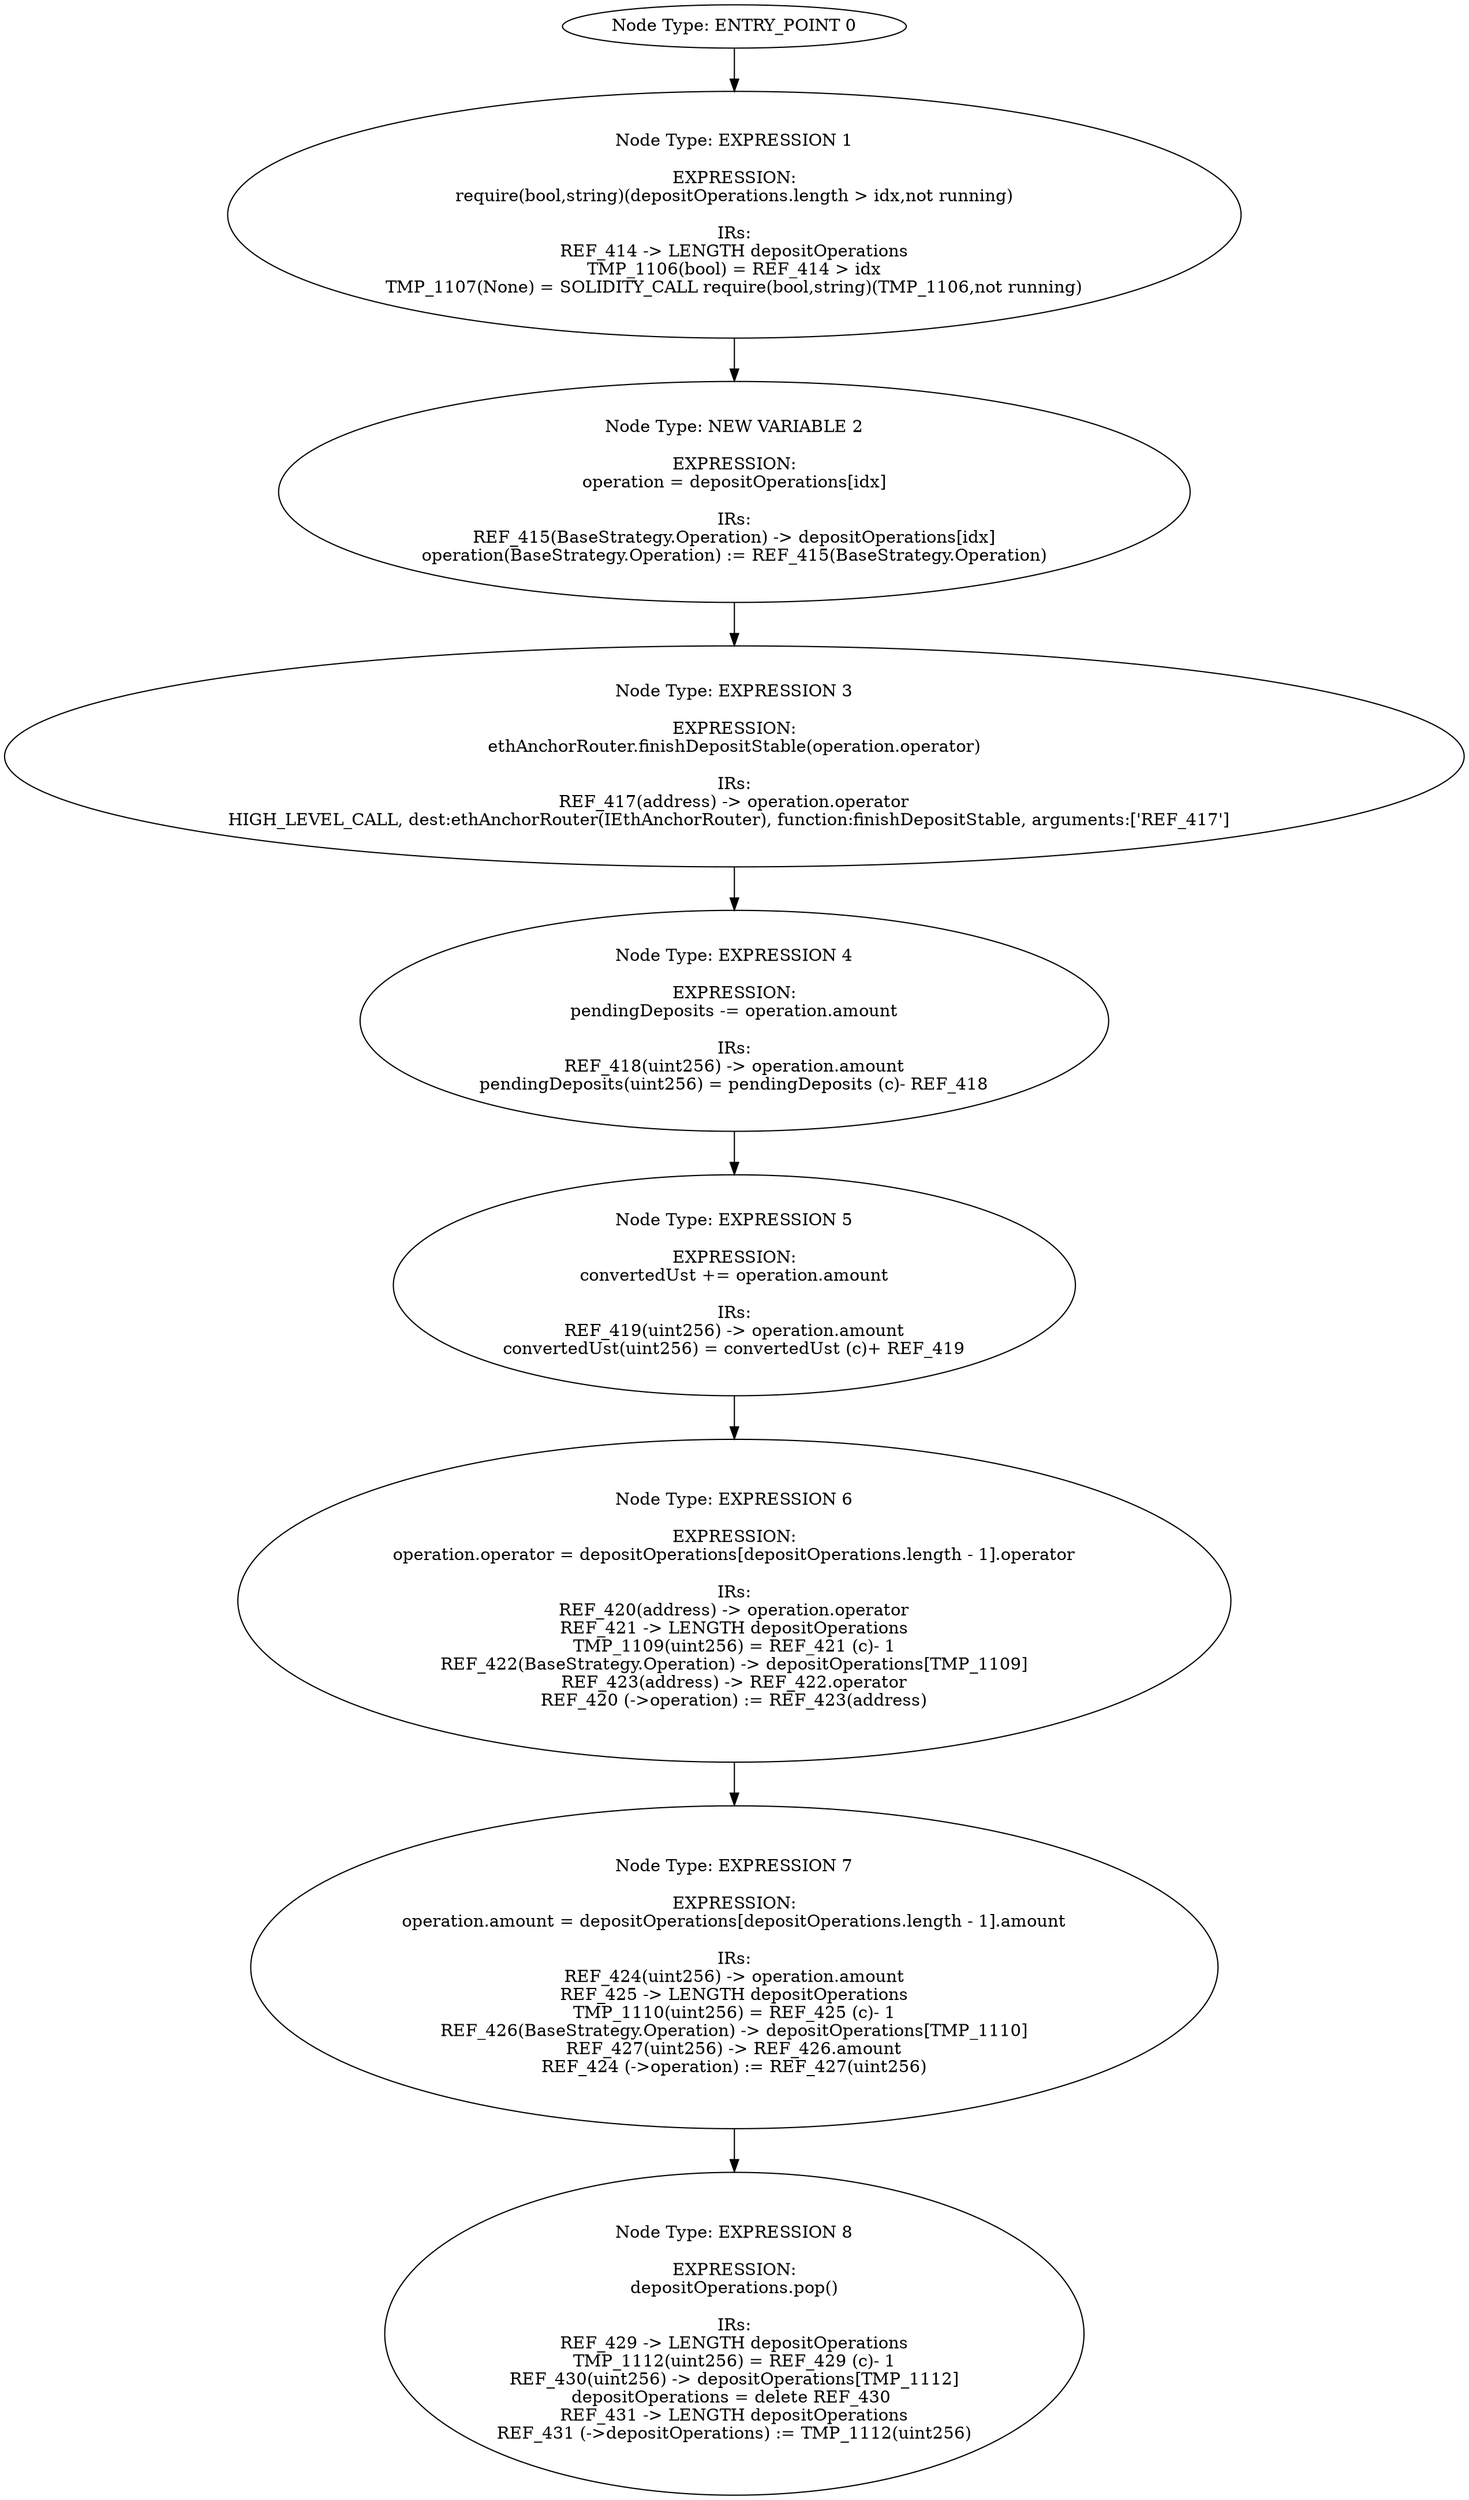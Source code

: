 digraph{
0[label="Node Type: ENTRY_POINT 0
"];
0->1;
1[label="Node Type: EXPRESSION 1

EXPRESSION:
require(bool,string)(depositOperations.length > idx,not running)

IRs:
REF_414 -> LENGTH depositOperations
TMP_1106(bool) = REF_414 > idx
TMP_1107(None) = SOLIDITY_CALL require(bool,string)(TMP_1106,not running)"];
1->2;
2[label="Node Type: NEW VARIABLE 2

EXPRESSION:
operation = depositOperations[idx]

IRs:
REF_415(BaseStrategy.Operation) -> depositOperations[idx]
operation(BaseStrategy.Operation) := REF_415(BaseStrategy.Operation)"];
2->3;
3[label="Node Type: EXPRESSION 3

EXPRESSION:
ethAnchorRouter.finishDepositStable(operation.operator)

IRs:
REF_417(address) -> operation.operator
HIGH_LEVEL_CALL, dest:ethAnchorRouter(IEthAnchorRouter), function:finishDepositStable, arguments:['REF_417']  "];
3->4;
4[label="Node Type: EXPRESSION 4

EXPRESSION:
pendingDeposits -= operation.amount

IRs:
REF_418(uint256) -> operation.amount
pendingDeposits(uint256) = pendingDeposits (c)- REF_418"];
4->5;
5[label="Node Type: EXPRESSION 5

EXPRESSION:
convertedUst += operation.amount

IRs:
REF_419(uint256) -> operation.amount
convertedUst(uint256) = convertedUst (c)+ REF_419"];
5->6;
6[label="Node Type: EXPRESSION 6

EXPRESSION:
operation.operator = depositOperations[depositOperations.length - 1].operator

IRs:
REF_420(address) -> operation.operator
REF_421 -> LENGTH depositOperations
TMP_1109(uint256) = REF_421 (c)- 1
REF_422(BaseStrategy.Operation) -> depositOperations[TMP_1109]
REF_423(address) -> REF_422.operator
REF_420 (->operation) := REF_423(address)"];
6->7;
7[label="Node Type: EXPRESSION 7

EXPRESSION:
operation.amount = depositOperations[depositOperations.length - 1].amount

IRs:
REF_424(uint256) -> operation.amount
REF_425 -> LENGTH depositOperations
TMP_1110(uint256) = REF_425 (c)- 1
REF_426(BaseStrategy.Operation) -> depositOperations[TMP_1110]
REF_427(uint256) -> REF_426.amount
REF_424 (->operation) := REF_427(uint256)"];
7->8;
8[label="Node Type: EXPRESSION 8

EXPRESSION:
depositOperations.pop()

IRs:
REF_429 -> LENGTH depositOperations
TMP_1112(uint256) = REF_429 (c)- 1
REF_430(uint256) -> depositOperations[TMP_1112]
depositOperations = delete REF_430 
REF_431 -> LENGTH depositOperations
REF_431 (->depositOperations) := TMP_1112(uint256)"];
}
